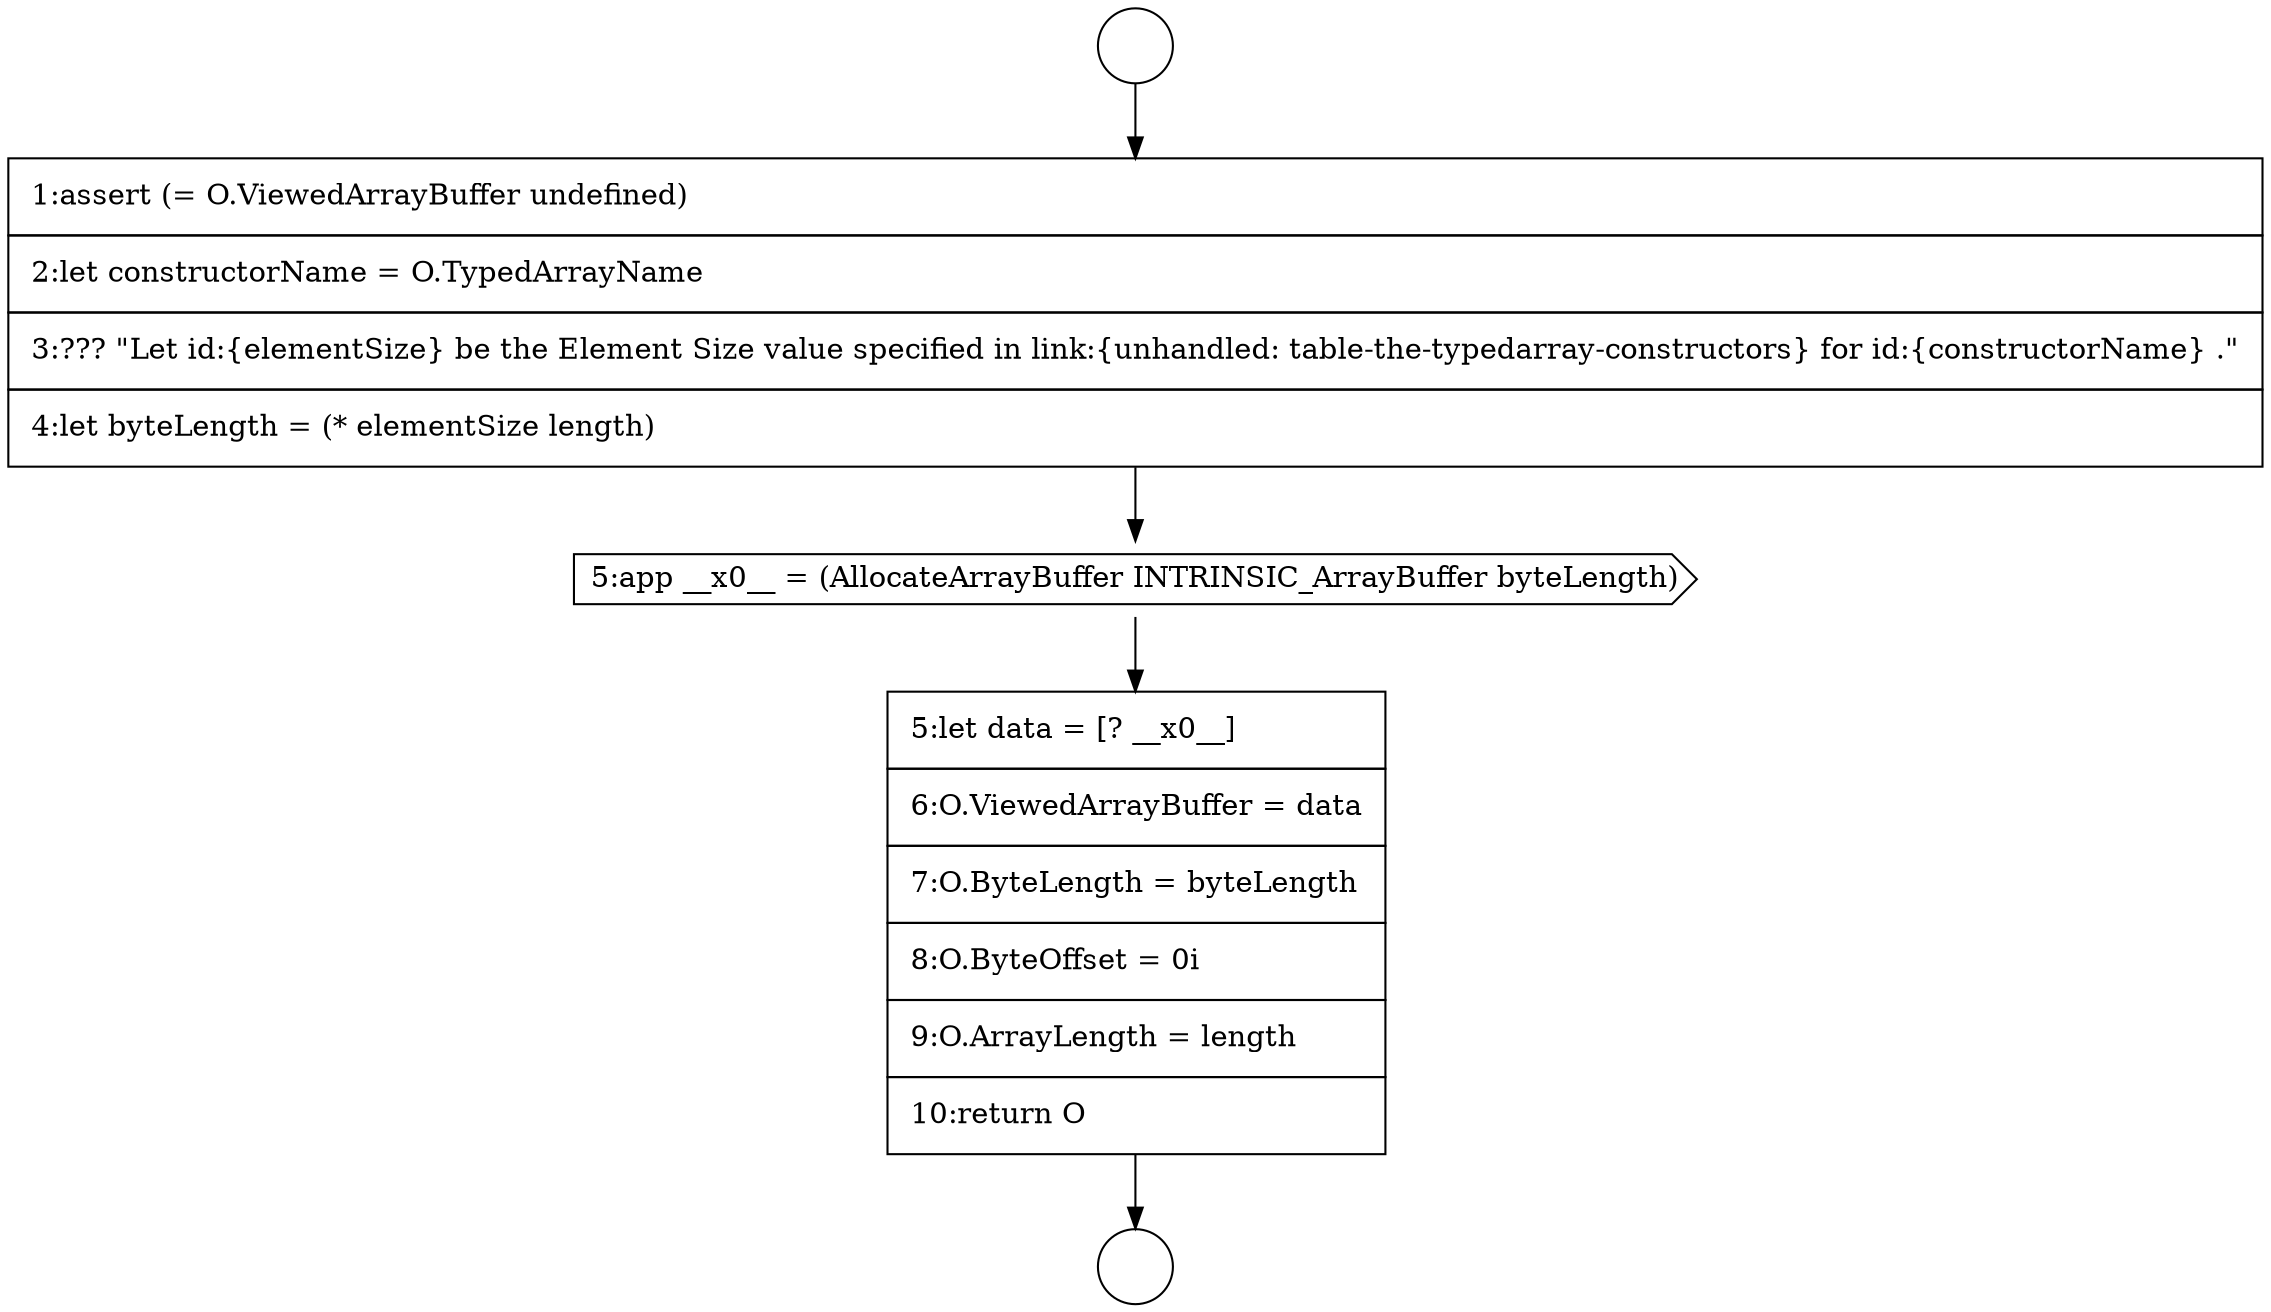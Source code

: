 digraph {
  node16982 [shape=none, margin=0, label=<<font color="black">
    <table border="0" cellborder="1" cellspacing="0" cellpadding="10">
      <tr><td align="left">1:assert (= O.ViewedArrayBuffer undefined)</td></tr>
      <tr><td align="left">2:let constructorName = O.TypedArrayName</td></tr>
      <tr><td align="left">3:??? &quot;Let id:{elementSize} be the Element Size value specified in link:{unhandled: table-the-typedarray-constructors} for id:{constructorName} .&quot;</td></tr>
      <tr><td align="left">4:let byteLength = (* elementSize length)</td></tr>
    </table>
  </font>> color="black" fillcolor="white" style=filled]
  node16981 [shape=circle label=" " color="black" fillcolor="white" style=filled]
  node16984 [shape=none, margin=0, label=<<font color="black">
    <table border="0" cellborder="1" cellspacing="0" cellpadding="10">
      <tr><td align="left">5:let data = [? __x0__]</td></tr>
      <tr><td align="left">6:O.ViewedArrayBuffer = data</td></tr>
      <tr><td align="left">7:O.ByteLength = byteLength</td></tr>
      <tr><td align="left">8:O.ByteOffset = 0i</td></tr>
      <tr><td align="left">9:O.ArrayLength = length</td></tr>
      <tr><td align="left">10:return O</td></tr>
    </table>
  </font>> color="black" fillcolor="white" style=filled]
  node16980 [shape=circle label=" " color="black" fillcolor="white" style=filled]
  node16983 [shape=cds, label=<<font color="black">5:app __x0__ = (AllocateArrayBuffer INTRINSIC_ArrayBuffer byteLength)</font>> color="black" fillcolor="white" style=filled]
  node16980 -> node16982 [ color="black"]
  node16982 -> node16983 [ color="black"]
  node16983 -> node16984 [ color="black"]
  node16984 -> node16981 [ color="black"]
}
